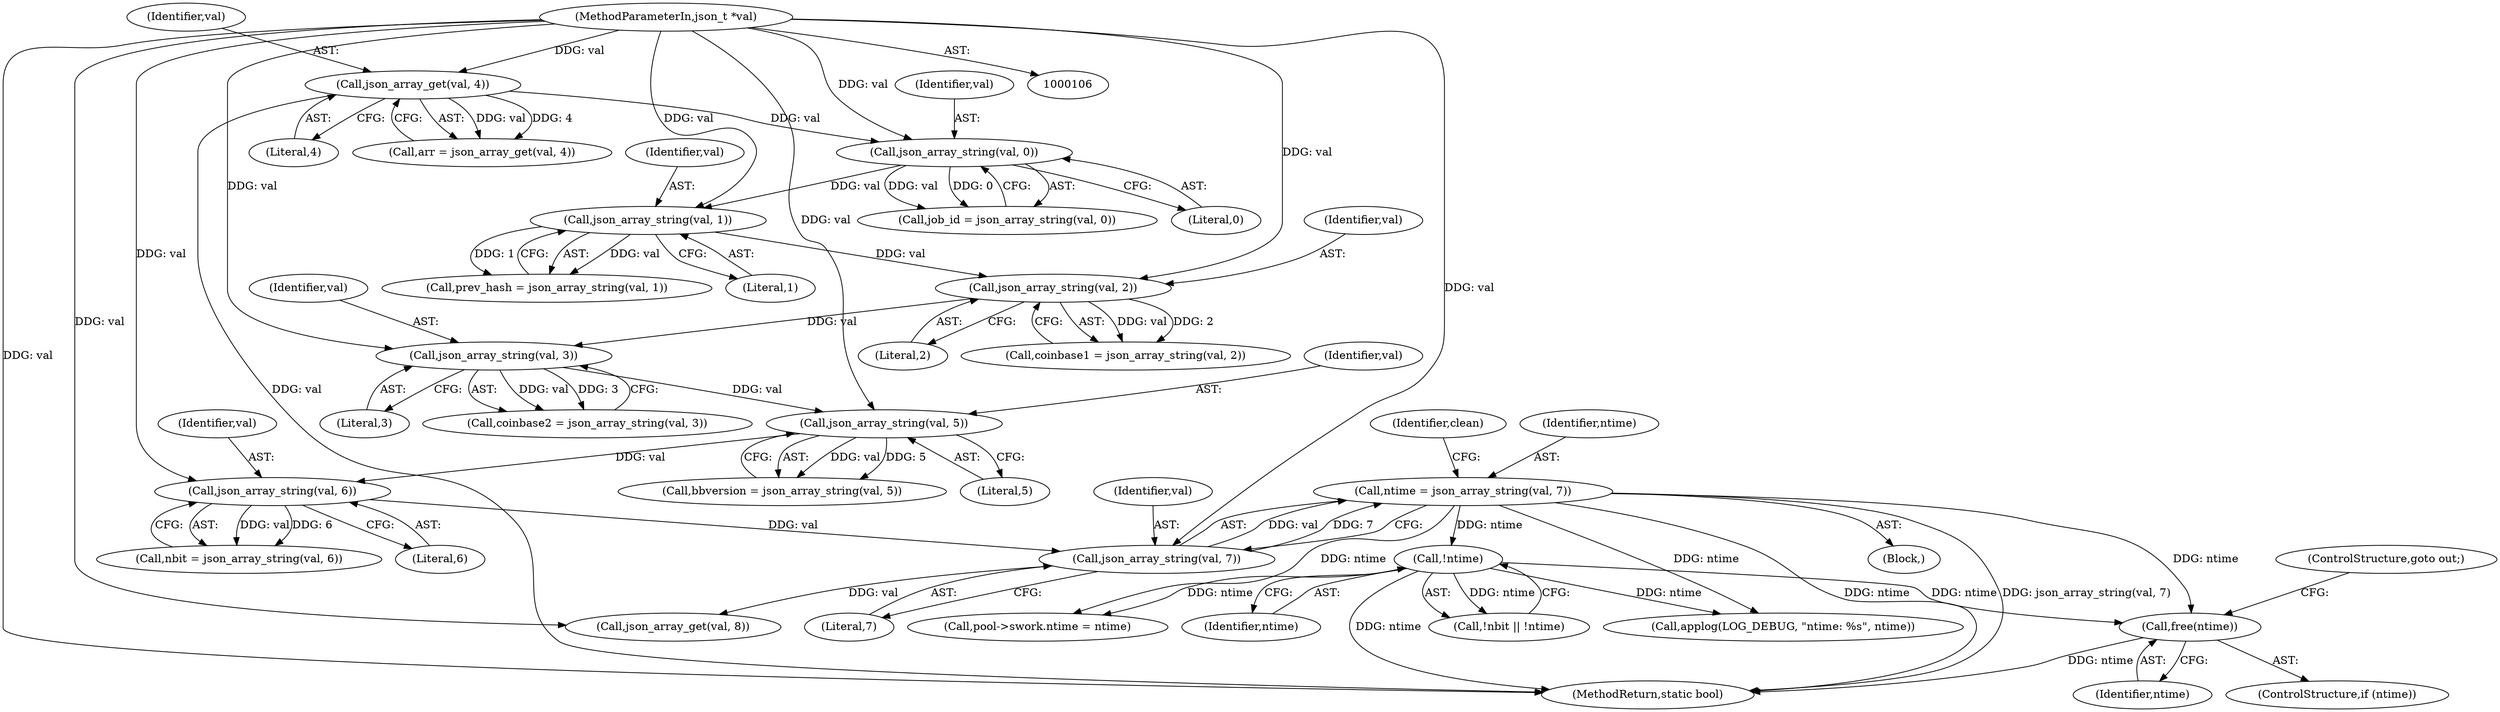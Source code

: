digraph "0_sgminer_910c36089940e81fb85c65b8e63dcd2fac71470c@API" {
"1000237" [label="(Call,free(ntime))"];
"1000208" [label="(Call,!ntime)"];
"1000178" [label="(Call,ntime = json_array_string(val, 7))"];
"1000180" [label="(Call,json_array_string(val, 7))"];
"1000175" [label="(Call,json_array_string(val, 6))"];
"1000170" [label="(Call,json_array_string(val, 5))"];
"1000165" [label="(Call,json_array_string(val, 3))"];
"1000160" [label="(Call,json_array_string(val, 2))"];
"1000155" [label="(Call,json_array_string(val, 1))"];
"1000150" [label="(Call,json_array_string(val, 0))"];
"1000133" [label="(Call,json_array_get(val, 4))"];
"1000108" [label="(MethodParameterIn,json_t *val)"];
"1000205" [label="(Call,!nbit || !ntime)"];
"1000168" [label="(Call,bbversion = json_array_string(val, 5))"];
"1000135" [label="(Literal,4)"];
"1000148" [label="(Call,job_id = json_array_string(val, 0))"];
"1000315" [label="(Call,pool->swork.ntime = ntime)"];
"1000721" [label="(Call,applog(LOG_DEBUG, \"ntime: %s\", ntime))"];
"1000175" [label="(Call,json_array_string(val, 6))"];
"1000208" [label="(Call,!ntime)"];
"1000182" [label="(Literal,7)"];
"1000176" [label="(Identifier,val)"];
"1000163" [label="(Call,coinbase2 = json_array_string(val, 3))"];
"1000109" [label="(Block,)"];
"1000155" [label="(Call,json_array_string(val, 1))"];
"1000179" [label="(Identifier,ntime)"];
"1000108" [label="(MethodParameterIn,json_t *val)"];
"1000170" [label="(Call,json_array_string(val, 5))"];
"1000171" [label="(Identifier,val)"];
"1000237" [label="(Call,free(ntime))"];
"1000166" [label="(Identifier,val)"];
"1000152" [label="(Literal,0)"];
"1000239" [label="(ControlStructure,goto out;)"];
"1000209" [label="(Identifier,ntime)"];
"1000162" [label="(Literal,2)"];
"1000178" [label="(Call,ntime = json_array_string(val, 7))"];
"1000235" [label="(ControlStructure,if (ntime))"];
"1000180" [label="(Call,json_array_string(val, 7))"];
"1000181" [label="(Identifier,val)"];
"1000161" [label="(Identifier,val)"];
"1000151" [label="(Identifier,val)"];
"1000186" [label="(Call,json_array_get(val, 8))"];
"1000177" [label="(Literal,6)"];
"1000131" [label="(Call,arr = json_array_get(val, 4))"];
"1000153" [label="(Call,prev_hash = json_array_string(val, 1))"];
"1000150" [label="(Call,json_array_string(val, 0))"];
"1000160" [label="(Call,json_array_string(val, 2))"];
"1000173" [label="(Call,nbit = json_array_string(val, 6))"];
"1000238" [label="(Identifier,ntime)"];
"1000165" [label="(Call,json_array_string(val, 3))"];
"1000156" [label="(Identifier,val)"];
"1000158" [label="(Call,coinbase1 = json_array_string(val, 2))"];
"1000184" [label="(Identifier,clean)"];
"1000759" [label="(MethodReturn,static bool)"];
"1000133" [label="(Call,json_array_get(val, 4))"];
"1000167" [label="(Literal,3)"];
"1000157" [label="(Literal,1)"];
"1000134" [label="(Identifier,val)"];
"1000172" [label="(Literal,5)"];
"1000237" -> "1000235"  [label="AST: "];
"1000237" -> "1000238"  [label="CFG: "];
"1000238" -> "1000237"  [label="AST: "];
"1000239" -> "1000237"  [label="CFG: "];
"1000237" -> "1000759"  [label="DDG: ntime"];
"1000208" -> "1000237"  [label="DDG: ntime"];
"1000178" -> "1000237"  [label="DDG: ntime"];
"1000208" -> "1000205"  [label="AST: "];
"1000208" -> "1000209"  [label="CFG: "];
"1000209" -> "1000208"  [label="AST: "];
"1000205" -> "1000208"  [label="CFG: "];
"1000208" -> "1000759"  [label="DDG: ntime"];
"1000208" -> "1000205"  [label="DDG: ntime"];
"1000178" -> "1000208"  [label="DDG: ntime"];
"1000208" -> "1000315"  [label="DDG: ntime"];
"1000208" -> "1000721"  [label="DDG: ntime"];
"1000178" -> "1000109"  [label="AST: "];
"1000178" -> "1000180"  [label="CFG: "];
"1000179" -> "1000178"  [label="AST: "];
"1000180" -> "1000178"  [label="AST: "];
"1000184" -> "1000178"  [label="CFG: "];
"1000178" -> "1000759"  [label="DDG: ntime"];
"1000178" -> "1000759"  [label="DDG: json_array_string(val, 7)"];
"1000180" -> "1000178"  [label="DDG: val"];
"1000180" -> "1000178"  [label="DDG: 7"];
"1000178" -> "1000315"  [label="DDG: ntime"];
"1000178" -> "1000721"  [label="DDG: ntime"];
"1000180" -> "1000182"  [label="CFG: "];
"1000181" -> "1000180"  [label="AST: "];
"1000182" -> "1000180"  [label="AST: "];
"1000175" -> "1000180"  [label="DDG: val"];
"1000108" -> "1000180"  [label="DDG: val"];
"1000180" -> "1000186"  [label="DDG: val"];
"1000175" -> "1000173"  [label="AST: "];
"1000175" -> "1000177"  [label="CFG: "];
"1000176" -> "1000175"  [label="AST: "];
"1000177" -> "1000175"  [label="AST: "];
"1000173" -> "1000175"  [label="CFG: "];
"1000175" -> "1000173"  [label="DDG: val"];
"1000175" -> "1000173"  [label="DDG: 6"];
"1000170" -> "1000175"  [label="DDG: val"];
"1000108" -> "1000175"  [label="DDG: val"];
"1000170" -> "1000168"  [label="AST: "];
"1000170" -> "1000172"  [label="CFG: "];
"1000171" -> "1000170"  [label="AST: "];
"1000172" -> "1000170"  [label="AST: "];
"1000168" -> "1000170"  [label="CFG: "];
"1000170" -> "1000168"  [label="DDG: val"];
"1000170" -> "1000168"  [label="DDG: 5"];
"1000165" -> "1000170"  [label="DDG: val"];
"1000108" -> "1000170"  [label="DDG: val"];
"1000165" -> "1000163"  [label="AST: "];
"1000165" -> "1000167"  [label="CFG: "];
"1000166" -> "1000165"  [label="AST: "];
"1000167" -> "1000165"  [label="AST: "];
"1000163" -> "1000165"  [label="CFG: "];
"1000165" -> "1000163"  [label="DDG: val"];
"1000165" -> "1000163"  [label="DDG: 3"];
"1000160" -> "1000165"  [label="DDG: val"];
"1000108" -> "1000165"  [label="DDG: val"];
"1000160" -> "1000158"  [label="AST: "];
"1000160" -> "1000162"  [label="CFG: "];
"1000161" -> "1000160"  [label="AST: "];
"1000162" -> "1000160"  [label="AST: "];
"1000158" -> "1000160"  [label="CFG: "];
"1000160" -> "1000158"  [label="DDG: val"];
"1000160" -> "1000158"  [label="DDG: 2"];
"1000155" -> "1000160"  [label="DDG: val"];
"1000108" -> "1000160"  [label="DDG: val"];
"1000155" -> "1000153"  [label="AST: "];
"1000155" -> "1000157"  [label="CFG: "];
"1000156" -> "1000155"  [label="AST: "];
"1000157" -> "1000155"  [label="AST: "];
"1000153" -> "1000155"  [label="CFG: "];
"1000155" -> "1000153"  [label="DDG: val"];
"1000155" -> "1000153"  [label="DDG: 1"];
"1000150" -> "1000155"  [label="DDG: val"];
"1000108" -> "1000155"  [label="DDG: val"];
"1000150" -> "1000148"  [label="AST: "];
"1000150" -> "1000152"  [label="CFG: "];
"1000151" -> "1000150"  [label="AST: "];
"1000152" -> "1000150"  [label="AST: "];
"1000148" -> "1000150"  [label="CFG: "];
"1000150" -> "1000148"  [label="DDG: val"];
"1000150" -> "1000148"  [label="DDG: 0"];
"1000133" -> "1000150"  [label="DDG: val"];
"1000108" -> "1000150"  [label="DDG: val"];
"1000133" -> "1000131"  [label="AST: "];
"1000133" -> "1000135"  [label="CFG: "];
"1000134" -> "1000133"  [label="AST: "];
"1000135" -> "1000133"  [label="AST: "];
"1000131" -> "1000133"  [label="CFG: "];
"1000133" -> "1000759"  [label="DDG: val"];
"1000133" -> "1000131"  [label="DDG: val"];
"1000133" -> "1000131"  [label="DDG: 4"];
"1000108" -> "1000133"  [label="DDG: val"];
"1000108" -> "1000106"  [label="AST: "];
"1000108" -> "1000759"  [label="DDG: val"];
"1000108" -> "1000186"  [label="DDG: val"];
}
